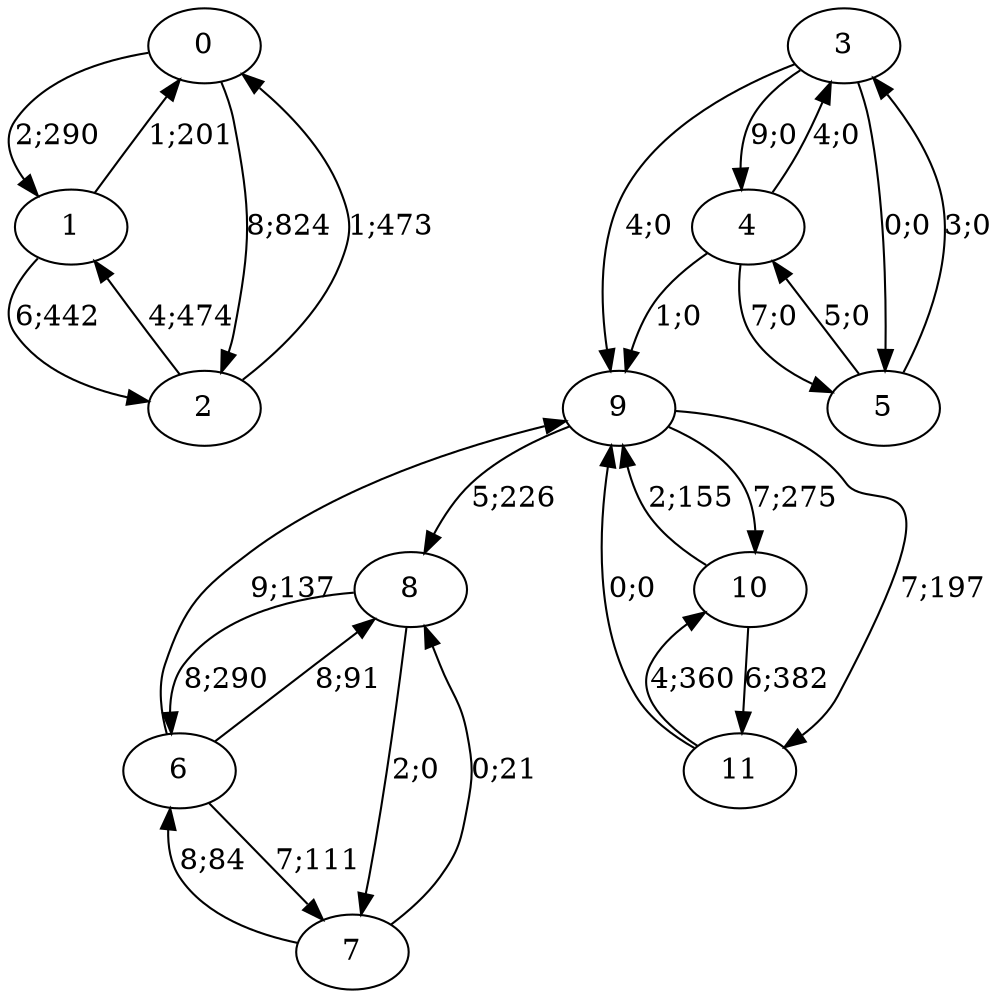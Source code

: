 digraph graph7022 {


0 -> 1 [color=black,label="2;290"]
0 -> 2 [color=black,label="8;824"]


1 -> 0 [color=black,label="1;201"]
1 -> 2 [color=black,label="6;442"]


2 -> 0 [color=black,label="1;473"]
2 -> 1 [color=black,label="4;474"]






































9 -> 8 [color=black,label="5;226"]
9 -> 10 [color=black,label="7;275"]
9 -> 11 [color=black,label="7;197"]


10 -> 9 [color=black,label="2;155"]
10 -> 11 [color=black,label="6;382"]


11 -> 9 [color=black,label="0;0"]
11 -> 10 [color=black,label="4;360"]














6 -> 9 [color=black,label="9;137"]
6 -> 7 [color=black,label="7;111"]
6 -> 8 [color=black,label="8;91"]


7 -> 6 [color=black,label="8;84"]
7 -> 8 [color=black,label="0;21"]


8 -> 6 [color=black,label="8;290"]
8 -> 7 [color=black,label="2;0"]














3 -> 9 [color=black,label="4;0"]
3 -> 4 [color=black,label="9;0"]
3 -> 5 [color=black,label="0;0"]


4 -> 9 [color=black,label="1;0"]
4 -> 3 [color=black,label="4;0"]
4 -> 5 [color=black,label="7;0"]


5 -> 3 [color=black,label="3;0"]
5 -> 4 [color=black,label="5;0"]













}